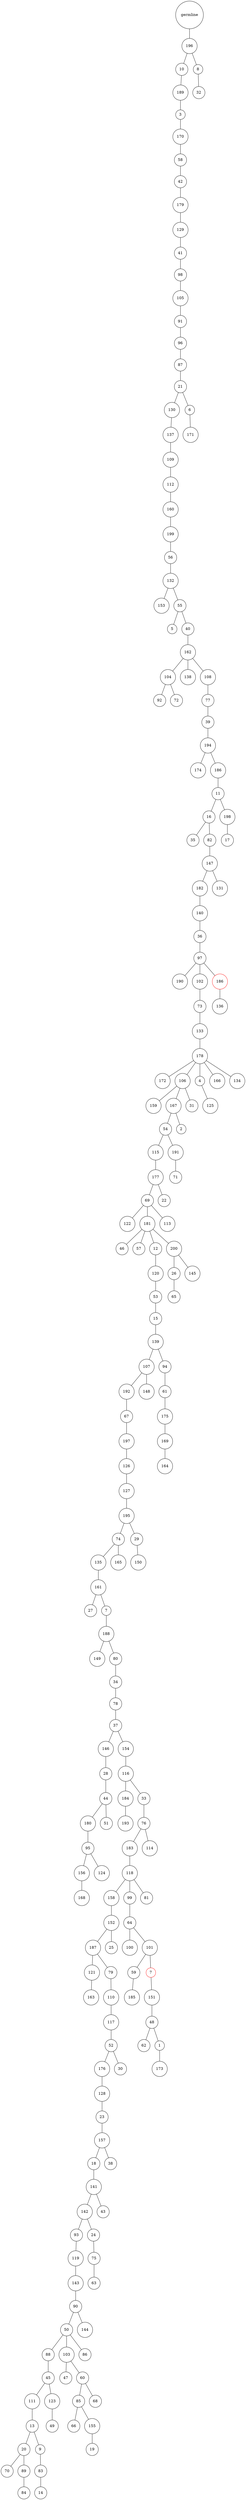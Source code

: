 graph {
	rankdir=UD;
	splines=line;
	node [shape=circle]
	"0x7f37426aec40" [label="germline"];
	"0x7f37426aec70" [label="196"];
	"0x7f37426aec40" -- "0x7f37426aec70" ;
	"0x7f37426aeca0" [label="10"];
	"0x7f37426aec70" -- "0x7f37426aeca0" ;
	"0x7f37426aecd0" [label="189"];
	"0x7f37426aeca0" -- "0x7f37426aecd0" ;
	"0x7f37426aed00" [label="3"];
	"0x7f37426aecd0" -- "0x7f37426aed00" ;
	"0x7f37426aed30" [label="170"];
	"0x7f37426aed00" -- "0x7f37426aed30" ;
	"0x7f37426aed60" [label="58"];
	"0x7f37426aed30" -- "0x7f37426aed60" ;
	"0x7f37426aed90" [label="42"];
	"0x7f37426aed60" -- "0x7f37426aed90" ;
	"0x7f37426aedc0" [label="179"];
	"0x7f37426aed90" -- "0x7f37426aedc0" ;
	"0x7f37426aedf0" [label="129"];
	"0x7f37426aedc0" -- "0x7f37426aedf0" ;
	"0x7f37426aee20" [label="41"];
	"0x7f37426aedf0" -- "0x7f37426aee20" ;
	"0x7f37426aee50" [label="98"];
	"0x7f37426aee20" -- "0x7f37426aee50" ;
	"0x7f37426aee80" [label="105"];
	"0x7f37426aee50" -- "0x7f37426aee80" ;
	"0x7f37426aeeb0" [label="91"];
	"0x7f37426aee80" -- "0x7f37426aeeb0" ;
	"0x7f37426aeee0" [label="96"];
	"0x7f37426aeeb0" -- "0x7f37426aeee0" ;
	"0x7f37426aef10" [label="87"];
	"0x7f37426aeee0" -- "0x7f37426aef10" ;
	"0x7f37426aef40" [label="21"];
	"0x7f37426aef10" -- "0x7f37426aef40" ;
	"0x7f37426aef70" [label="130"];
	"0x7f37426aef40" -- "0x7f37426aef70" ;
	"0x7f37426aefa0" [label="137"];
	"0x7f37426aef70" -- "0x7f37426aefa0" ;
	"0x7f37426aefd0" [label="109"];
	"0x7f37426aefa0" -- "0x7f37426aefd0" ;
	"0x7f37426b1040" [label="112"];
	"0x7f37426aefd0" -- "0x7f37426b1040" ;
	"0x7f37426b1070" [label="160"];
	"0x7f37426b1040" -- "0x7f37426b1070" ;
	"0x7f37426b10a0" [label="199"];
	"0x7f37426b1070" -- "0x7f37426b10a0" ;
	"0x7f37426b10d0" [label="56"];
	"0x7f37426b10a0" -- "0x7f37426b10d0" ;
	"0x7f37426b1100" [label="132"];
	"0x7f37426b10d0" -- "0x7f37426b1100" ;
	"0x7f37426b1130" [label="153"];
	"0x7f37426b1100" -- "0x7f37426b1130" ;
	"0x7f37426b1160" [label="55"];
	"0x7f37426b1100" -- "0x7f37426b1160" ;
	"0x7f37426b1190" [label="5"];
	"0x7f37426b1160" -- "0x7f37426b1190" ;
	"0x7f37426b11c0" [label="40"];
	"0x7f37426b1160" -- "0x7f37426b11c0" ;
	"0x7f37426b11f0" [label="162"];
	"0x7f37426b11c0" -- "0x7f37426b11f0" ;
	"0x7f37426b1220" [label="104"];
	"0x7f37426b11f0" -- "0x7f37426b1220" ;
	"0x7f37426b1250" [label="92"];
	"0x7f37426b1220" -- "0x7f37426b1250" ;
	"0x7f37426b1280" [label="72"];
	"0x7f37426b1220" -- "0x7f37426b1280" ;
	"0x7f37426b12b0" [label="138"];
	"0x7f37426b11f0" -- "0x7f37426b12b0" ;
	"0x7f37426b12e0" [label="108"];
	"0x7f37426b11f0" -- "0x7f37426b12e0" ;
	"0x7f37426b1310" [label="77"];
	"0x7f37426b12e0" -- "0x7f37426b1310" ;
	"0x7f37426b1340" [label="39"];
	"0x7f37426b1310" -- "0x7f37426b1340" ;
	"0x7f37426b1370" [label="194"];
	"0x7f37426b1340" -- "0x7f37426b1370" ;
	"0x7f37426b13a0" [label="174"];
	"0x7f37426b1370" -- "0x7f37426b13a0" ;
	"0x7f37426b13d0" [label="186"];
	"0x7f37426b1370" -- "0x7f37426b13d0" ;
	"0x7f37426b1400" [label="11"];
	"0x7f37426b13d0" -- "0x7f37426b1400" ;
	"0x7f37426b1430" [label="16"];
	"0x7f37426b1400" -- "0x7f37426b1430" ;
	"0x7f37426b1460" [label="35"];
	"0x7f37426b1430" -- "0x7f37426b1460" ;
	"0x7f37426b1490" [label="82"];
	"0x7f37426b1430" -- "0x7f37426b1490" ;
	"0x7f37426b14c0" [label="147"];
	"0x7f37426b1490" -- "0x7f37426b14c0" ;
	"0x7f37426b14f0" [label="182"];
	"0x7f37426b14c0" -- "0x7f37426b14f0" ;
	"0x7f37426b1520" [label="140"];
	"0x7f37426b14f0" -- "0x7f37426b1520" ;
	"0x7f37426b1550" [label="36"];
	"0x7f37426b1520" -- "0x7f37426b1550" ;
	"0x7f37426b1580" [label="97"];
	"0x7f37426b1550" -- "0x7f37426b1580" ;
	"0x7f37426b15b0" [label="190"];
	"0x7f37426b1580" -- "0x7f37426b15b0" ;
	"0x7f37426b15e0" [label="102"];
	"0x7f37426b1580" -- "0x7f37426b15e0" ;
	"0x7f37426b1610" [label="73"];
	"0x7f37426b15e0" -- "0x7f37426b1610" ;
	"0x7f37426b1640" [label="133"];
	"0x7f37426b1610" -- "0x7f37426b1640" ;
	"0x7f37426b1670" [label="178"];
	"0x7f37426b1640" -- "0x7f37426b1670" ;
	"0x7f37426b16a0" [label="172"];
	"0x7f37426b1670" -- "0x7f37426b16a0" ;
	"0x7f37426b16d0" [label="106"];
	"0x7f37426b1670" -- "0x7f37426b16d0" ;
	"0x7f37426b1700" [label="159"];
	"0x7f37426b16d0" -- "0x7f37426b1700" ;
	"0x7f37426b1730" [label="167"];
	"0x7f37426b16d0" -- "0x7f37426b1730" ;
	"0x7f37426b1760" [label="54"];
	"0x7f37426b1730" -- "0x7f37426b1760" ;
	"0x7f37426b1790" [label="115"];
	"0x7f37426b1760" -- "0x7f37426b1790" ;
	"0x7f37426b17c0" [label="177"];
	"0x7f37426b1790" -- "0x7f37426b17c0" ;
	"0x7f37426b17f0" [label="69"];
	"0x7f37426b17c0" -- "0x7f37426b17f0" ;
	"0x7f37426b1820" [label="122"];
	"0x7f37426b17f0" -- "0x7f37426b1820" ;
	"0x7f37426b1850" [label="181"];
	"0x7f37426b17f0" -- "0x7f37426b1850" ;
	"0x7f37426b1880" [label="46"];
	"0x7f37426b1850" -- "0x7f37426b1880" ;
	"0x7f37426b18b0" [label="57"];
	"0x7f37426b1850" -- "0x7f37426b18b0" ;
	"0x7f37426b18e0" [label="12"];
	"0x7f37426b1850" -- "0x7f37426b18e0" ;
	"0x7f37426b1910" [label="120"];
	"0x7f37426b18e0" -- "0x7f37426b1910" ;
	"0x7f37426b1940" [label="53"];
	"0x7f37426b1910" -- "0x7f37426b1940" ;
	"0x7f37426b1970" [label="15"];
	"0x7f37426b1940" -- "0x7f37426b1970" ;
	"0x7f37426b19a0" [label="139"];
	"0x7f37426b1970" -- "0x7f37426b19a0" ;
	"0x7f37426b19d0" [label="107"];
	"0x7f37426b19a0" -- "0x7f37426b19d0" ;
	"0x7f37426b1a00" [label="192"];
	"0x7f37426b19d0" -- "0x7f37426b1a00" ;
	"0x7f37426b1a30" [label="67"];
	"0x7f37426b1a00" -- "0x7f37426b1a30" ;
	"0x7f37426b1a60" [label="197"];
	"0x7f37426b1a30" -- "0x7f37426b1a60" ;
	"0x7f37426b1a90" [label="126"];
	"0x7f37426b1a60" -- "0x7f37426b1a90" ;
	"0x7f37426b1ac0" [label="127"];
	"0x7f37426b1a90" -- "0x7f37426b1ac0" ;
	"0x7f37426b1af0" [label="195"];
	"0x7f37426b1ac0" -- "0x7f37426b1af0" ;
	"0x7f37426b1b20" [label="74"];
	"0x7f37426b1af0" -- "0x7f37426b1b20" ;
	"0x7f37426b1b50" [label="135"];
	"0x7f37426b1b20" -- "0x7f37426b1b50" ;
	"0x7f37426b1b80" [label="161"];
	"0x7f37426b1b50" -- "0x7f37426b1b80" ;
	"0x7f37426b1bb0" [label="27"];
	"0x7f37426b1b80" -- "0x7f37426b1bb0" ;
	"0x7f37426b1be0" [label="7"];
	"0x7f37426b1b80" -- "0x7f37426b1be0" ;
	"0x7f37426b1c10" [label="188"];
	"0x7f37426b1be0" -- "0x7f37426b1c10" ;
	"0x7f37426b1c40" [label="149"];
	"0x7f37426b1c10" -- "0x7f37426b1c40" ;
	"0x7f37426b1c70" [label="80"];
	"0x7f37426b1c10" -- "0x7f37426b1c70" ;
	"0x7f37426b1ca0" [label="34"];
	"0x7f37426b1c70" -- "0x7f37426b1ca0" ;
	"0x7f37426b1cd0" [label="78"];
	"0x7f37426b1ca0" -- "0x7f37426b1cd0" ;
	"0x7f37426b1d00" [label="37"];
	"0x7f37426b1cd0" -- "0x7f37426b1d00" ;
	"0x7f37426b1d30" [label="146"];
	"0x7f37426b1d00" -- "0x7f37426b1d30" ;
	"0x7f37426b1d60" [label="28"];
	"0x7f37426b1d30" -- "0x7f37426b1d60" ;
	"0x7f37426b1d90" [label="44"];
	"0x7f37426b1d60" -- "0x7f37426b1d90" ;
	"0x7f37426b1dc0" [label="180"];
	"0x7f37426b1d90" -- "0x7f37426b1dc0" ;
	"0x7f37426b1df0" [label="95"];
	"0x7f37426b1dc0" -- "0x7f37426b1df0" ;
	"0x7f37426b1e20" [label="156"];
	"0x7f37426b1df0" -- "0x7f37426b1e20" ;
	"0x7f37426b1e50" [label="168"];
	"0x7f37426b1e20" -- "0x7f37426b1e50" ;
	"0x7f37426b1e80" [label="124"];
	"0x7f37426b1df0" -- "0x7f37426b1e80" ;
	"0x7f37426b1eb0" [label="51"];
	"0x7f37426b1d90" -- "0x7f37426b1eb0" ;
	"0x7f37426b1ee0" [label="154"];
	"0x7f37426b1d00" -- "0x7f37426b1ee0" ;
	"0x7f37426b1f10" [label="116"];
	"0x7f37426b1ee0" -- "0x7f37426b1f10" ;
	"0x7f37426b1f40" [label="184"];
	"0x7f37426b1f10" -- "0x7f37426b1f40" ;
	"0x7f37426b1f70" [label="193"];
	"0x7f37426b1f40" -- "0x7f37426b1f70" ;
	"0x7f37426b1fa0" [label="33"];
	"0x7f37426b1f10" -- "0x7f37426b1fa0" ;
	"0x7f37426b1fd0" [label="76"];
	"0x7f37426b1fa0" -- "0x7f37426b1fd0" ;
	"0x7f37426b3040" [label="183"];
	"0x7f37426b1fd0" -- "0x7f37426b3040" ;
	"0x7f37426b3070" [label="118"];
	"0x7f37426b3040" -- "0x7f37426b3070" ;
	"0x7f37426b30a0" [label="158"];
	"0x7f37426b3070" -- "0x7f37426b30a0" ;
	"0x7f37426b30d0" [label="152"];
	"0x7f37426b30a0" -- "0x7f37426b30d0" ;
	"0x7f37426b3100" [label="187"];
	"0x7f37426b30d0" -- "0x7f37426b3100" ;
	"0x7f37426b3130" [label="121"];
	"0x7f37426b3100" -- "0x7f37426b3130" ;
	"0x7f37426b3160" [label="163"];
	"0x7f37426b3130" -- "0x7f37426b3160" ;
	"0x7f37426b3190" [label="79"];
	"0x7f37426b3100" -- "0x7f37426b3190" ;
	"0x7f37426b31c0" [label="110"];
	"0x7f37426b3190" -- "0x7f37426b31c0" ;
	"0x7f37426b31f0" [label="117"];
	"0x7f37426b31c0" -- "0x7f37426b31f0" ;
	"0x7f37426b3220" [label="52"];
	"0x7f37426b31f0" -- "0x7f37426b3220" ;
	"0x7f37426b3250" [label="176"];
	"0x7f37426b3220" -- "0x7f37426b3250" ;
	"0x7f37426b3280" [label="128"];
	"0x7f37426b3250" -- "0x7f37426b3280" ;
	"0x7f37426b32b0" [label="23"];
	"0x7f37426b3280" -- "0x7f37426b32b0" ;
	"0x7f37426b32e0" [label="157"];
	"0x7f37426b32b0" -- "0x7f37426b32e0" ;
	"0x7f37426b3310" [label="18"];
	"0x7f37426b32e0" -- "0x7f37426b3310" ;
	"0x7f37426b3340" [label="141"];
	"0x7f37426b3310" -- "0x7f37426b3340" ;
	"0x7f37426b3370" [label="142"];
	"0x7f37426b3340" -- "0x7f37426b3370" ;
	"0x7f37426b33a0" [label="93"];
	"0x7f37426b3370" -- "0x7f37426b33a0" ;
	"0x7f37426b33d0" [label="119"];
	"0x7f37426b33a0" -- "0x7f37426b33d0" ;
	"0x7f37426b3400" [label="143"];
	"0x7f37426b33d0" -- "0x7f37426b3400" ;
	"0x7f37426b3430" [label="90"];
	"0x7f37426b3400" -- "0x7f37426b3430" ;
	"0x7f37426b3460" [label="50"];
	"0x7f37426b3430" -- "0x7f37426b3460" ;
	"0x7f37426b3490" [label="88"];
	"0x7f37426b3460" -- "0x7f37426b3490" ;
	"0x7f37426b34c0" [label="45"];
	"0x7f37426b3490" -- "0x7f37426b34c0" ;
	"0x7f37426b34f0" [label="111"];
	"0x7f37426b34c0" -- "0x7f37426b34f0" ;
	"0x7f37426b3520" [label="13"];
	"0x7f37426b34f0" -- "0x7f37426b3520" ;
	"0x7f37426b3550" [label="20"];
	"0x7f37426b3520" -- "0x7f37426b3550" ;
	"0x7f37426b3580" [label="70"];
	"0x7f37426b3550" -- "0x7f37426b3580" ;
	"0x7f37426b35b0" [label="89"];
	"0x7f37426b3550" -- "0x7f37426b35b0" ;
	"0x7f37426b35e0" [label="84"];
	"0x7f37426b35b0" -- "0x7f37426b35e0" ;
	"0x7f37426b3610" [label="9"];
	"0x7f37426b3520" -- "0x7f37426b3610" ;
	"0x7f37426b3640" [label="83"];
	"0x7f37426b3610" -- "0x7f37426b3640" ;
	"0x7f37426b3670" [label="14"];
	"0x7f37426b3640" -- "0x7f37426b3670" ;
	"0x7f37426b36a0" [label="123"];
	"0x7f37426b34c0" -- "0x7f37426b36a0" ;
	"0x7f37426b36d0" [label="49"];
	"0x7f37426b36a0" -- "0x7f37426b36d0" ;
	"0x7f37426b3700" [label="103"];
	"0x7f37426b3460" -- "0x7f37426b3700" ;
	"0x7f37426b3730" [label="47"];
	"0x7f37426b3700" -- "0x7f37426b3730" ;
	"0x7f37426b3760" [label="60"];
	"0x7f37426b3700" -- "0x7f37426b3760" ;
	"0x7f37426b3790" [label="85"];
	"0x7f37426b3760" -- "0x7f37426b3790" ;
	"0x7f37426b37c0" [label="66"];
	"0x7f37426b3790" -- "0x7f37426b37c0" ;
	"0x7f37426b37f0" [label="155"];
	"0x7f37426b3790" -- "0x7f37426b37f0" ;
	"0x7f37426b3820" [label="19"];
	"0x7f37426b37f0" -- "0x7f37426b3820" ;
	"0x7f37426b3850" [label="68"];
	"0x7f37426b3760" -- "0x7f37426b3850" ;
	"0x7f37426b3880" [label="86"];
	"0x7f37426b3460" -- "0x7f37426b3880" ;
	"0x7f37426b38b0" [label="144"];
	"0x7f37426b3430" -- "0x7f37426b38b0" ;
	"0x7f37426b38e0" [label="24"];
	"0x7f37426b3370" -- "0x7f37426b38e0" ;
	"0x7f37426b3910" [label="75"];
	"0x7f37426b38e0" -- "0x7f37426b3910" ;
	"0x7f37426b3940" [label="63"];
	"0x7f37426b3910" -- "0x7f37426b3940" ;
	"0x7f37426b3970" [label="43"];
	"0x7f37426b3340" -- "0x7f37426b3970" ;
	"0x7f37426b39a0" [label="38"];
	"0x7f37426b32e0" -- "0x7f37426b39a0" ;
	"0x7f37426b39d0" [label="30"];
	"0x7f37426b3220" -- "0x7f37426b39d0" ;
	"0x7f37426b3a00" [label="25"];
	"0x7f37426b30d0" -- "0x7f37426b3a00" ;
	"0x7f37426b3a30" [label="99"];
	"0x7f37426b3070" -- "0x7f37426b3a30" ;
	"0x7f37426b3a60" [label="64"];
	"0x7f37426b3a30" -- "0x7f37426b3a60" ;
	"0x7f37426b3a90" [label="100"];
	"0x7f37426b3a60" -- "0x7f37426b3a90" ;
	"0x7f37426b3ac0" [label="101"];
	"0x7f37426b3a60" -- "0x7f37426b3ac0" ;
	"0x7f37426b3af0" [label="59"];
	"0x7f37426b3ac0" -- "0x7f37426b3af0" ;
	"0x7f37426b3b20" [label="185"];
	"0x7f37426b3af0" -- "0x7f37426b3b20" ;
	"0x7f37426b3b50" [label="7",color="red"];
	"0x7f37426b3ac0" -- "0x7f37426b3b50" ;
	"0x7f37426b3b80" [label="151"];
	"0x7f37426b3b50" -- "0x7f37426b3b80" ;
	"0x7f37426b3bb0" [label="48"];
	"0x7f37426b3b80" -- "0x7f37426b3bb0" ;
	"0x7f37426b3be0" [label="62"];
	"0x7f37426b3bb0" -- "0x7f37426b3be0" ;
	"0x7f37426b3c10" [label="1"];
	"0x7f37426b3bb0" -- "0x7f37426b3c10" ;
	"0x7f37426b3c40" [label="173"];
	"0x7f37426b3c10" -- "0x7f37426b3c40" ;
	"0x7f37426b3c70" [label="81"];
	"0x7f37426b3070" -- "0x7f37426b3c70" ;
	"0x7f37426b3ca0" [label="114"];
	"0x7f37426b1fd0" -- "0x7f37426b3ca0" ;
	"0x7f37426b3cd0" [label="165"];
	"0x7f37426b1b20" -- "0x7f37426b3cd0" ;
	"0x7f37426b3d00" [label="29"];
	"0x7f37426b1af0" -- "0x7f37426b3d00" ;
	"0x7f37426b3d30" [label="150"];
	"0x7f37426b3d00" -- "0x7f37426b3d30" ;
	"0x7f37426b3d60" [label="148"];
	"0x7f37426b19d0" -- "0x7f37426b3d60" ;
	"0x7f37426b3d90" [label="94"];
	"0x7f37426b19a0" -- "0x7f37426b3d90" ;
	"0x7f37426b3dc0" [label="61"];
	"0x7f37426b3d90" -- "0x7f37426b3dc0" ;
	"0x7f37426b3df0" [label="175"];
	"0x7f37426b3dc0" -- "0x7f37426b3df0" ;
	"0x7f37426b3e20" [label="169"];
	"0x7f37426b3df0" -- "0x7f37426b3e20" ;
	"0x7f37426b3e50" [label="164"];
	"0x7f37426b3e20" -- "0x7f37426b3e50" ;
	"0x7f37426b3e80" [label="200"];
	"0x7f37426b1850" -- "0x7f37426b3e80" ;
	"0x7f37426b3eb0" [label="26"];
	"0x7f37426b3e80" -- "0x7f37426b3eb0" ;
	"0x7f37426b3ee0" [label="65"];
	"0x7f37426b3eb0" -- "0x7f37426b3ee0" ;
	"0x7f37426b3f10" [label="145"];
	"0x7f37426b3e80" -- "0x7f37426b3f10" ;
	"0x7f37426b3f40" [label="113"];
	"0x7f37426b17f0" -- "0x7f37426b3f40" ;
	"0x7f37426b3f70" [label="22"];
	"0x7f37426b17c0" -- "0x7f37426b3f70" ;
	"0x7f37426b3fa0" [label="191"];
	"0x7f37426b1760" -- "0x7f37426b3fa0" ;
	"0x7f37426b3fd0" [label="71"];
	"0x7f37426b3fa0" -- "0x7f37426b3fd0" ;
	"0x7f37426c8040" [label="2"];
	"0x7f37426b1730" -- "0x7f37426c8040" ;
	"0x7f37426c8070" [label="31"];
	"0x7f37426b16d0" -- "0x7f37426c8070" ;
	"0x7f37426c80a0" [label="4"];
	"0x7f37426b1670" -- "0x7f37426c80a0" ;
	"0x7f37426c80d0" [label="125"];
	"0x7f37426c80a0" -- "0x7f37426c80d0" ;
	"0x7f37426c8100" [label="166"];
	"0x7f37426b1670" -- "0x7f37426c8100" ;
	"0x7f37426c8130" [label="134"];
	"0x7f37426b1670" -- "0x7f37426c8130" ;
	"0x7f37426c8160" [label="186",color="red"];
	"0x7f37426b1580" -- "0x7f37426c8160" ;
	"0x7f37426c8190" [label="136"];
	"0x7f37426c8160" -- "0x7f37426c8190" ;
	"0x7f37426c81c0" [label="131"];
	"0x7f37426b14c0" -- "0x7f37426c81c0" ;
	"0x7f37426c81f0" [label="198"];
	"0x7f37426b1400" -- "0x7f37426c81f0" ;
	"0x7f37426c8220" [label="17"];
	"0x7f37426c81f0" -- "0x7f37426c8220" ;
	"0x7f37426c8250" [label="6"];
	"0x7f37426aef40" -- "0x7f37426c8250" ;
	"0x7f37426c8280" [label="171"];
	"0x7f37426c8250" -- "0x7f37426c8280" ;
	"0x7f37426c82b0" [label="8"];
	"0x7f37426aec70" -- "0x7f37426c82b0" ;
	"0x7f37426c82e0" [label="32"];
	"0x7f37426c82b0" -- "0x7f37426c82e0" ;
}
